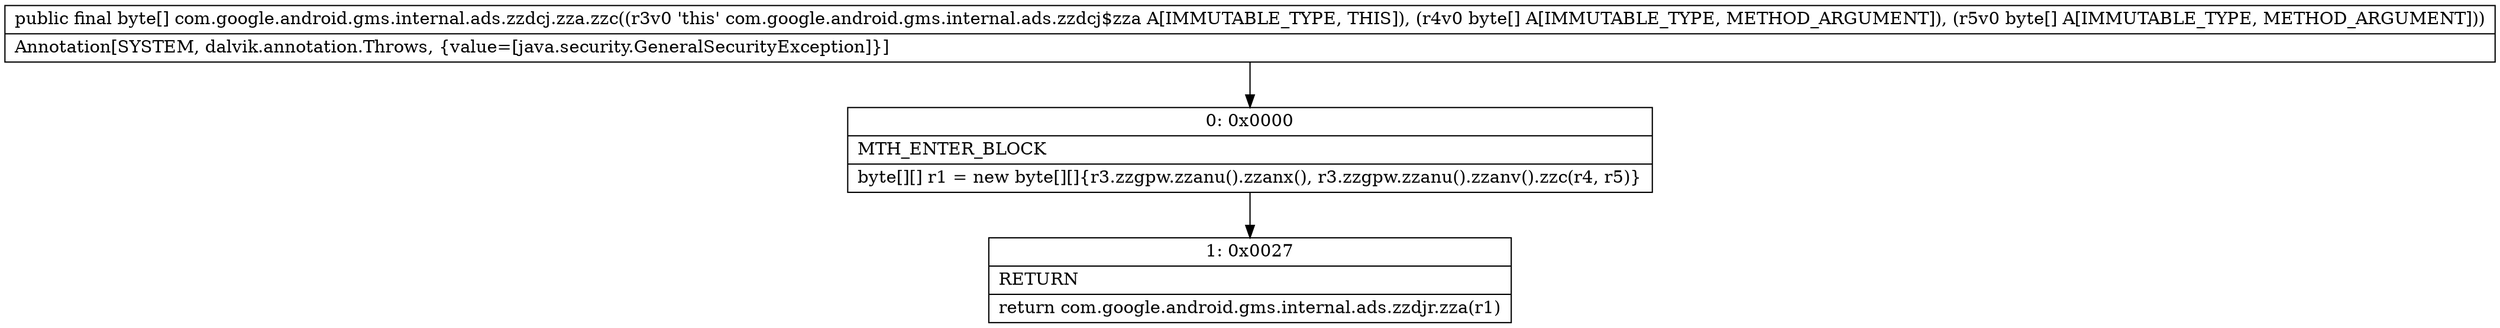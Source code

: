 digraph "CFG forcom.google.android.gms.internal.ads.zzdcj.zza.zzc([B[B)[B" {
Node_0 [shape=record,label="{0\:\ 0x0000|MTH_ENTER_BLOCK\l|byte[][] r1 = new byte[][]\{r3.zzgpw.zzanu().zzanx(), r3.zzgpw.zzanu().zzanv().zzc(r4, r5)\}\l}"];
Node_1 [shape=record,label="{1\:\ 0x0027|RETURN\l|return com.google.android.gms.internal.ads.zzdjr.zza(r1)\l}"];
MethodNode[shape=record,label="{public final byte[] com.google.android.gms.internal.ads.zzdcj.zza.zzc((r3v0 'this' com.google.android.gms.internal.ads.zzdcj$zza A[IMMUTABLE_TYPE, THIS]), (r4v0 byte[] A[IMMUTABLE_TYPE, METHOD_ARGUMENT]), (r5v0 byte[] A[IMMUTABLE_TYPE, METHOD_ARGUMENT]))  | Annotation[SYSTEM, dalvik.annotation.Throws, \{value=[java.security.GeneralSecurityException]\}]\l}"];
MethodNode -> Node_0;
Node_0 -> Node_1;
}

